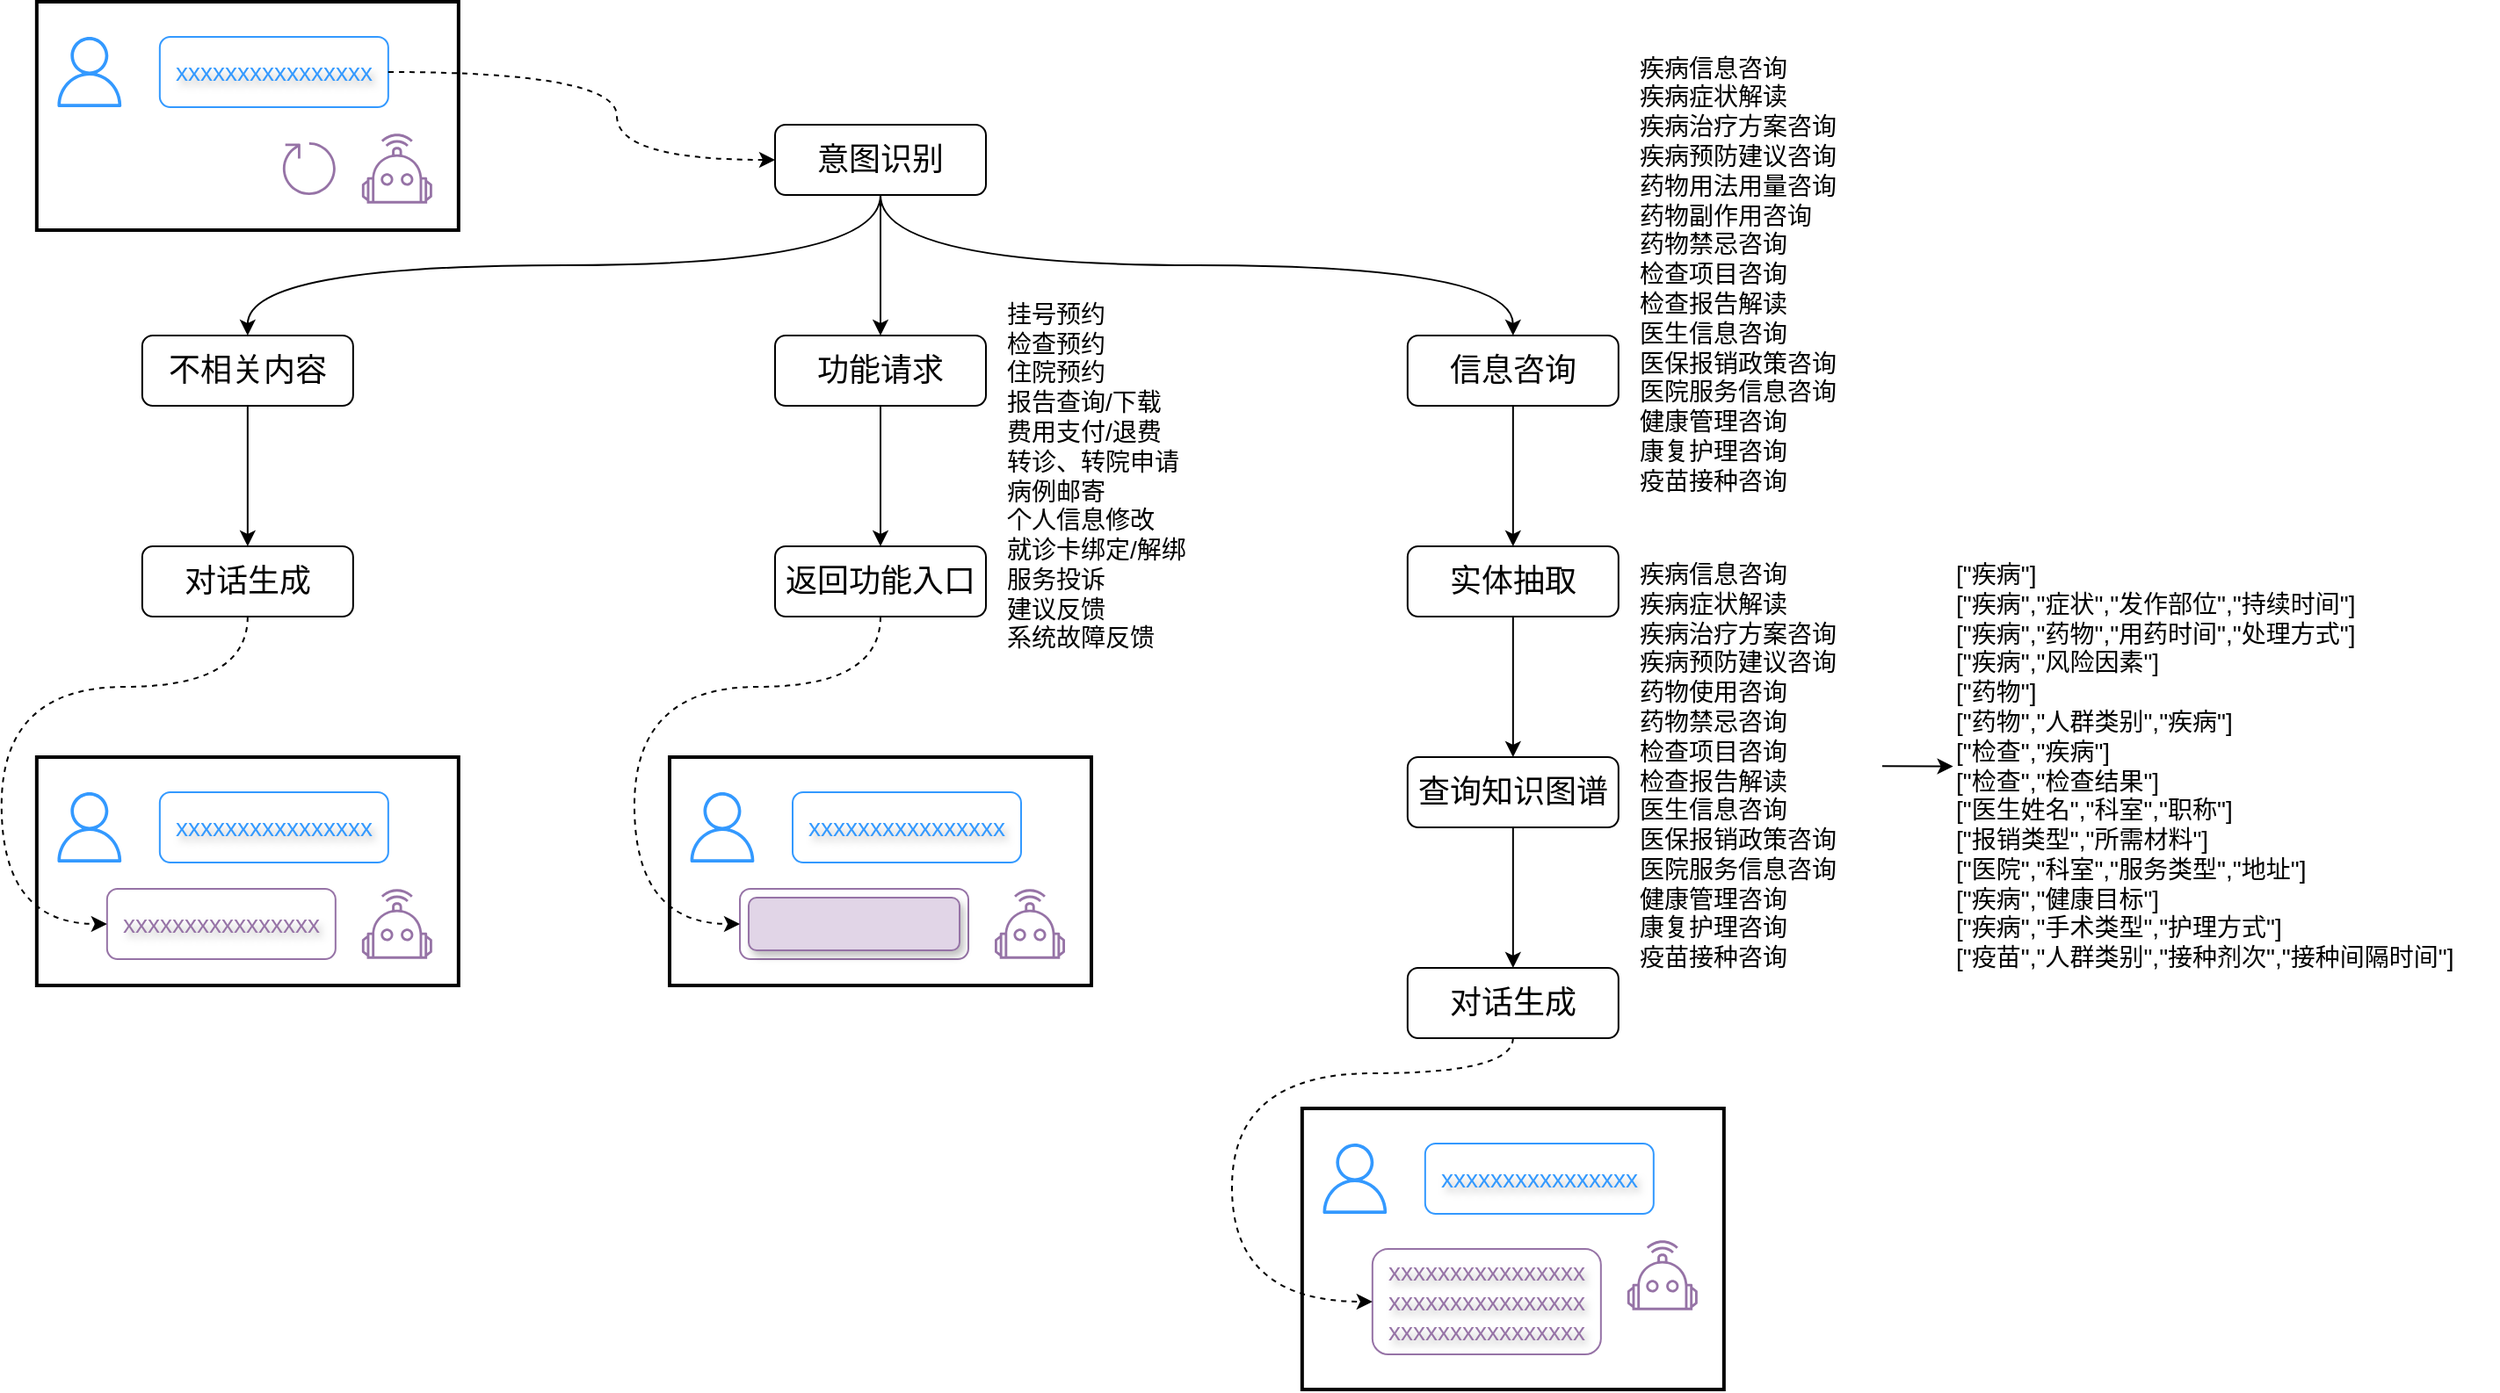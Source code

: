 <mxfile>
    <diagram id="wsW8PB_hHRc0xUcXax_W" name="Page-1">
        <mxGraphModel dx="739" dy="473" grid="1" gridSize="10" guides="1" tooltips="1" connect="1" arrows="1" fold="1" page="1" pageScale="1" pageWidth="4681" pageHeight="3300" math="0" shadow="0">
            <root>
                <mxCell id="0"/>
                <mxCell id="1" parent="0"/>
                <mxCell id="48" style="edgeStyle=orthogonalEdgeStyle;html=1;entryX=0.5;entryY=0;entryDx=0;entryDy=0;curved=1;exitX=0.5;exitY=1;exitDx=0;exitDy=0;" parent="1" source="42" target="43" edge="1">
                    <mxGeometry relative="1" as="geometry"/>
                </mxCell>
                <mxCell id="49" style="edgeStyle=orthogonalEdgeStyle;html=1;entryX=0.5;entryY=0;entryDx=0;entryDy=0;curved=1;" parent="1" source="42" target="46" edge="1">
                    <mxGeometry relative="1" as="geometry"/>
                </mxCell>
                <mxCell id="50" style="edgeStyle=orthogonalEdgeStyle;html=1;entryX=0.5;entryY=0;entryDx=0;entryDy=0;curved=1;exitX=0.5;exitY=1;exitDx=0;exitDy=0;" parent="1" source="42" target="47" edge="1">
                    <mxGeometry relative="1" as="geometry"/>
                </mxCell>
                <mxCell id="42" value="意图识别" style="rounded=1;whiteSpace=wrap;html=1;fontSize=18;" parent="1" vertex="1">
                    <mxGeometry x="800" y="640" width="120" height="40" as="geometry"/>
                </mxCell>
                <mxCell id="52" style="edgeStyle=none;html=1;entryX=0.5;entryY=0;entryDx=0;entryDy=0;" parent="1" source="43" target="51" edge="1">
                    <mxGeometry relative="1" as="geometry"/>
                </mxCell>
                <mxCell id="43" value="不相关内容" style="rounded=1;whiteSpace=wrap;html=1;fontSize=18;" parent="1" vertex="1">
                    <mxGeometry x="439.92" y="760" width="120" height="40" as="geometry"/>
                </mxCell>
                <mxCell id="54" style="edgeStyle=none;html=1;entryX=0.5;entryY=0;entryDx=0;entryDy=0;" parent="1" source="46" target="53" edge="1">
                    <mxGeometry relative="1" as="geometry"/>
                </mxCell>
                <mxCell id="46" value="功能请求" style="rounded=1;whiteSpace=wrap;html=1;fontSize=18;" parent="1" vertex="1">
                    <mxGeometry x="800" y="760" width="120" height="40" as="geometry"/>
                </mxCell>
                <mxCell id="56" style="edgeStyle=none;html=1;entryX=0.5;entryY=0;entryDx=0;entryDy=0;" parent="1" source="47" target="55" edge="1">
                    <mxGeometry relative="1" as="geometry"/>
                </mxCell>
                <mxCell id="47" value="信息咨询" style="rounded=1;whiteSpace=wrap;html=1;fontSize=18;" parent="1" vertex="1">
                    <mxGeometry x="1159.92" y="760" width="120" height="40" as="geometry"/>
                </mxCell>
                <mxCell id="51" value="对话生成" style="rounded=1;whiteSpace=wrap;html=1;fontSize=18;" parent="1" vertex="1">
                    <mxGeometry x="439.92" y="880" width="120" height="40" as="geometry"/>
                </mxCell>
                <mxCell id="53" value="返回功能入口" style="rounded=1;whiteSpace=wrap;html=1;fontSize=18;" parent="1" vertex="1">
                    <mxGeometry x="800" y="880" width="120" height="40" as="geometry"/>
                </mxCell>
                <mxCell id="59" style="edgeStyle=none;html=1;entryX=0.5;entryY=0;entryDx=0;entryDy=0;" parent="1" source="55" target="57" edge="1">
                    <mxGeometry relative="1" as="geometry"/>
                </mxCell>
                <mxCell id="55" value="实体抽取" style="rounded=1;whiteSpace=wrap;html=1;fontSize=18;" parent="1" vertex="1">
                    <mxGeometry x="1159.92" y="880" width="120" height="40" as="geometry"/>
                </mxCell>
                <mxCell id="60" style="edgeStyle=none;html=1;entryX=0.5;entryY=0;entryDx=0;entryDy=0;" parent="1" source="57" target="58" edge="1">
                    <mxGeometry relative="1" as="geometry"/>
                </mxCell>
                <mxCell id="57" value="查询知识图谱" style="rounded=1;whiteSpace=wrap;html=1;fontSize=18;" parent="1" vertex="1">
                    <mxGeometry x="1159.92" y="1000" width="120" height="40" as="geometry"/>
                </mxCell>
                <mxCell id="58" value="对话生成" style="rounded=1;whiteSpace=wrap;html=1;fontSize=18;" parent="1" vertex="1">
                    <mxGeometry x="1159.92" y="1120" width="120" height="40" as="geometry"/>
                </mxCell>
                <mxCell id="88" value="&lt;div&gt;&lt;font style=&quot;color: rgb(0, 0, 0);&quot;&gt;疾病信息咨询&lt;/font&gt;&lt;/div&gt;&lt;font style=&quot;color: rgb(0, 0, 0);&quot;&gt;疾病症状解读&lt;br&gt;疾病治疗方案&lt;/font&gt;&lt;span style=&quot;color: rgb(0, 0, 0);&quot;&gt;咨询&lt;/span&gt;&lt;div&gt;&lt;font style=&quot;color: rgb(0, 0, 0);&quot;&gt;疾病预防建议&lt;span style=&quot;color: rgb(0, 0, 0);&quot;&gt;咨询&lt;/span&gt;&lt;br&gt;&lt;/font&gt;&lt;div&gt;&lt;font style=&quot;color: rgb(0, 0, 0);&quot;&gt;药物用法用量&lt;/font&gt;&lt;span style=&quot;background-color: transparent; color: rgb(0, 0, 0);&quot;&gt;咨询&lt;/span&gt;&lt;/div&gt;&lt;/div&gt;&lt;div&gt;&lt;font style=&quot;color: rgb(0, 0, 0);&quot;&gt;药物副作用&lt;/font&gt;&lt;span style=&quot;background-color: transparent; color: rgb(0, 0, 0);&quot;&gt;咨询&lt;/span&gt;&lt;/div&gt;&lt;div&gt;&lt;font style=&quot;color: rgb(0, 0, 0);&quot;&gt;药物禁忌&lt;/font&gt;&lt;span style=&quot;background-color: transparent; color: rgb(0, 0, 0);&quot;&gt;咨询&lt;/span&gt;&lt;/div&gt;&lt;div&gt;&lt;font style=&quot;color: rgb(0, 0, 0);&quot;&gt;检查项目咨询&lt;/font&gt;&lt;/div&gt;&lt;div&gt;&lt;font style=&quot;color: rgb(0, 0, 0);&quot;&gt;检查报告解读&lt;/font&gt;&lt;/div&gt;&lt;div&gt;&lt;font style=&quot;color: rgb(0, 0, 0);&quot;&gt;医生信息&lt;/font&gt;&lt;span style=&quot;background-color: transparent; color: rgb(0, 0, 0);&quot;&gt;咨询&lt;/span&gt;&lt;/div&gt;&lt;div&gt;&lt;font style=&quot;color: rgb(0, 0, 0);&quot;&gt;医保报销政策&lt;/font&gt;&lt;span style=&quot;background-color: transparent; color: rgb(0, 0, 0);&quot;&gt;咨询&lt;/span&gt;&lt;/div&gt;&lt;div&gt;&lt;font style=&quot;color: rgb(0, 0, 0);&quot;&gt;医院服务信息&lt;/font&gt;&lt;span style=&quot;background-color: transparent; color: rgb(0, 0, 0);&quot;&gt;咨询&lt;/span&gt;&lt;/div&gt;&lt;div&gt;&lt;font style=&quot;color: rgb(0, 0, 0);&quot;&gt;健康管理&lt;/font&gt;&lt;span style=&quot;background-color: transparent; color: rgb(0, 0, 0);&quot;&gt;咨询&lt;/span&gt;&lt;/div&gt;&lt;div&gt;&lt;font style=&quot;color: rgb(0, 0, 0);&quot;&gt;康复护理咨询&lt;/font&gt;&lt;/div&gt;&lt;div&gt;&lt;font style=&quot;color: rgb(0, 0, 0);&quot;&gt;疫苗接种咨询&lt;/font&gt;&lt;/div&gt;" style="text;html=1;align=left;verticalAlign=middle;resizable=0;points=[];autosize=1;strokeColor=none;fillColor=none;fontColor=#000000;fontSize=14;" parent="1" vertex="1">
                    <mxGeometry x="1290" y="590" width="140" height="270" as="geometry"/>
                </mxCell>
                <mxCell id="89" value="&lt;font style=&quot;color: rgb(0, 0, 0);&quot;&gt;挂号预约&lt;/font&gt;&lt;div&gt;&lt;font style=&quot;color: rgb(0, 0, 0);&quot;&gt;检查预约&lt;/font&gt;&lt;/div&gt;&lt;div&gt;&lt;font style=&quot;color: rgb(0, 0, 0);&quot;&gt;住院预约&lt;/font&gt;&lt;/div&gt;&lt;div&gt;&lt;font style=&quot;color: rgb(0, 0, 0);&quot;&gt;报告查询/下载&lt;/font&gt;&lt;/div&gt;&lt;div&gt;&lt;font style=&quot;color: rgb(0, 0, 0);&quot;&gt;费用支付/退费&lt;/font&gt;&lt;/div&gt;&lt;div&gt;&lt;font&gt;&lt;font style=&quot;&quot;&gt;&lt;font style=&quot;color: rgb(0, 0, 0);&quot;&gt;转诊、转院申请&lt;/font&gt;&lt;br&gt;&lt;/font&gt;&lt;font style=&quot;color: rgb(0, 0, 0);&quot;&gt;病例邮寄&lt;/font&gt;&lt;/font&gt;&lt;/div&gt;&lt;div&gt;&lt;span style=&quot;background-color: transparent;&quot;&gt;&lt;font style=&quot;color: rgb(0, 0, 0);&quot;&gt;个人信息修改&lt;/font&gt;&lt;/span&gt;&lt;/div&gt;&lt;div&gt;&lt;font style=&quot;color: rgb(0, 0, 0);&quot;&gt;就诊卡绑定/解绑&lt;/font&gt;&lt;/div&gt;&lt;div&gt;&lt;font style=&quot;color: rgb(0, 0, 0);&quot;&gt;&lt;div&gt;&lt;font style=&quot;color: rgb(0, 0, 0);&quot;&gt;服务投诉&lt;/font&gt;&lt;/div&gt;&lt;div&gt;&lt;span style=&quot;background-color: transparent;&quot;&gt;建议反馈&lt;/span&gt;&lt;/div&gt;&lt;div&gt;&lt;span style=&quot;color: rgb(0, 0, 0);&quot;&gt;系统故障反馈&lt;/span&gt;&lt;span style=&quot;background-color: transparent;&quot;&gt;&lt;/span&gt;&lt;/div&gt;&lt;/font&gt;&lt;/div&gt;" style="text;html=1;align=left;verticalAlign=middle;resizable=0;points=[];autosize=1;strokeColor=none;fillColor=none;fontSize=14;" parent="1" vertex="1">
                    <mxGeometry x="930" y="730" width="130" height="220" as="geometry"/>
                </mxCell>
                <mxCell id="94" value="" style="group" parent="1" vertex="1" connectable="0">
                    <mxGeometry x="379.92" y="570" width="240" height="130" as="geometry"/>
                </mxCell>
                <mxCell id="25" value="" style="rounded=0;whiteSpace=wrap;html=1;strokeWidth=2;" parent="94" vertex="1">
                    <mxGeometry width="240" height="130" as="geometry"/>
                </mxCell>
                <mxCell id="29" value="xxxxxxxxxxxxxxxx" style="rounded=1;whiteSpace=wrap;html=1;fillColor=none;strokeColor=light-dark(#3399ff, #5c79a3);fontColor=light-dark(#3399ff, #ededed);fontSize=14;textShadow=1;" parent="94" vertex="1">
                    <mxGeometry x="70" y="20" width="130" height="40" as="geometry"/>
                </mxCell>
                <mxCell id="33" value="" style="sketch=0;outlineConnect=0;fillColor=#3399FF;strokeColor=default;dashed=0;verticalLabelPosition=bottom;verticalAlign=top;align=center;html=1;fontSize=12;fontStyle=0;aspect=fixed;pointerEvents=1;shape=mxgraph.aws4.user;strokeWidth=1;" parent="94" vertex="1">
                    <mxGeometry x="9.997" y="20" width="40" height="40" as="geometry"/>
                </mxCell>
                <mxCell id="36" value="" style="sketch=0;points=[[0,0,0],[0.25,0,0],[0.5,0,0],[0.75,0,0],[1,0,0],[0,1,0],[0.25,1,0],[0.5,1,0],[0.75,1,0],[1,1,0],[0,0.25,0],[0,0.5,0],[0,0.75,0],[1,0.25,0],[1,0.5,0],[1,0.75,0]];outlineConnect=0;dashed=0;verticalLabelPosition=bottom;verticalAlign=top;align=center;html=1;fontSize=12;fontStyle=0;aspect=fixed;shape=mxgraph.aws4.resourceIcon;resIcon=mxgraph.aws4.robotics;fillColor=none;strokeColor=#9673a6;" parent="94" vertex="1">
                    <mxGeometry x="179.998" y="70" width="50" height="50" as="geometry"/>
                </mxCell>
                <mxCell id="39" value="" style="sketch=0;outlineConnect=0;fillColor=light-dark(#9673a6, #392f3f);strokeColor=#9673a6;dashed=0;verticalLabelPosition=bottom;verticalAlign=top;align=center;html=1;fontSize=12;fontStyle=0;aspect=fixed;pointerEvents=1;shape=mxgraph.aws4.recover;" parent="94" vertex="1">
                    <mxGeometry x="140.0" y="80" width="30" height="30" as="geometry"/>
                </mxCell>
                <mxCell id="41" style="edgeStyle=orthogonalEdgeStyle;html=1;exitX=1;exitY=0.5;exitDx=0;exitDy=0;dashed=1;curved=1;" parent="1" source="29" edge="1">
                    <mxGeometry relative="1" as="geometry">
                        <mxPoint x="800" y="660" as="targetPoint"/>
                        <Array as="points">
                            <mxPoint x="710" y="610"/>
                            <mxPoint x="710" y="660"/>
                        </Array>
                    </mxGeometry>
                </mxCell>
                <mxCell id="107" value="" style="group" parent="1" vertex="1" connectable="0">
                    <mxGeometry x="379.92" y="1000" width="240" height="130" as="geometry"/>
                </mxCell>
                <mxCell id="96" value="" style="rounded=0;whiteSpace=wrap;html=1;strokeWidth=2;" parent="107" vertex="1">
                    <mxGeometry width="240" height="130" as="geometry"/>
                </mxCell>
                <mxCell id="97" value="xxxxxxxxxxxxxxxx" style="rounded=1;whiteSpace=wrap;html=1;fillColor=none;strokeColor=light-dark(#3399ff, #5c79a3);fontColor=light-dark(#3399ff, #ededed);fontSize=14;textShadow=1;" parent="107" vertex="1">
                    <mxGeometry x="70" y="20" width="130" height="40" as="geometry"/>
                </mxCell>
                <mxCell id="98" value="" style="sketch=0;outlineConnect=0;fillColor=#3399FF;strokeColor=default;dashed=0;verticalLabelPosition=bottom;verticalAlign=top;align=center;html=1;fontSize=12;fontStyle=0;aspect=fixed;pointerEvents=1;shape=mxgraph.aws4.user;strokeWidth=1;" parent="107" vertex="1">
                    <mxGeometry x="9.997" y="20" width="40" height="40" as="geometry"/>
                </mxCell>
                <mxCell id="99" value="" style="sketch=0;points=[[0,0,0],[0.25,0,0],[0.5,0,0],[0.75,0,0],[1,0,0],[0,1,0],[0.25,1,0],[0.5,1,0],[0.75,1,0],[1,1,0],[0,0.25,0],[0,0.5,0],[0,0.75,0],[1,0.25,0],[1,0.5,0],[1,0.75,0]];outlineConnect=0;dashed=0;verticalLabelPosition=bottom;verticalAlign=top;align=center;html=1;fontSize=12;fontStyle=0;aspect=fixed;shape=mxgraph.aws4.resourceIcon;resIcon=mxgraph.aws4.robotics;fillColor=none;strokeColor=#9673a6;" parent="107" vertex="1">
                    <mxGeometry x="179.998" y="70" width="50" height="50" as="geometry"/>
                </mxCell>
                <mxCell id="101" value="xxxxxxxxxxxxxxxx" style="rounded=1;whiteSpace=wrap;html=1;fillColor=none;strokeColor=#9673a6;fontSize=14;textShadow=1;fontColor=light-dark(#9673a6, #ededed);" parent="107" vertex="1">
                    <mxGeometry x="40" y="75" width="130" height="40" as="geometry"/>
                </mxCell>
                <mxCell id="69" style="edgeStyle=orthogonalEdgeStyle;html=1;entryX=0;entryY=0.5;entryDx=0;entryDy=0;curved=1;dashed=1;exitX=0.5;exitY=1;exitDx=0;exitDy=0;" parent="1" source="51" target="101" edge="1">
                    <mxGeometry relative="1" as="geometry">
                        <Array as="points">
                            <mxPoint x="499.92" y="960"/>
                            <mxPoint x="359.92" y="960"/>
                            <mxPoint x="359.92" y="1095"/>
                        </Array>
                        <mxPoint x="456.284" y="1135" as="targetPoint"/>
                    </mxGeometry>
                </mxCell>
                <mxCell id="109" value="" style="group" parent="1" vertex="1" connectable="0">
                    <mxGeometry x="740" y="1000" width="240" height="130" as="geometry"/>
                </mxCell>
                <mxCell id="102" value="" style="rounded=0;whiteSpace=wrap;html=1;strokeWidth=2;" parent="109" vertex="1">
                    <mxGeometry width="240" height="130" as="geometry"/>
                </mxCell>
                <mxCell id="103" value="xxxxxxxxxxxxxxxx" style="rounded=1;whiteSpace=wrap;html=1;fillColor=none;strokeColor=light-dark(#3399ff, #5c79a3);fontColor=light-dark(#3399ff, #ededed);fontSize=14;textShadow=1;" parent="109" vertex="1">
                    <mxGeometry x="70" y="20" width="130" height="40" as="geometry"/>
                </mxCell>
                <mxCell id="104" value="" style="sketch=0;outlineConnect=0;fillColor=#3399FF;strokeColor=default;dashed=0;verticalLabelPosition=bottom;verticalAlign=top;align=center;html=1;fontSize=12;fontStyle=0;aspect=fixed;pointerEvents=1;shape=mxgraph.aws4.user;strokeWidth=1;" parent="109" vertex="1">
                    <mxGeometry x="9.997" y="20" width="40" height="40" as="geometry"/>
                </mxCell>
                <mxCell id="105" value="" style="sketch=0;points=[[0,0,0],[0.25,0,0],[0.5,0,0],[0.75,0,0],[1,0,0],[0,1,0],[0.25,1,0],[0.5,1,0],[0.75,1,0],[1,1,0],[0,0.25,0],[0,0.5,0],[0,0.75,0],[1,0.25,0],[1,0.5,0],[1,0.75,0]];outlineConnect=0;dashed=0;verticalLabelPosition=bottom;verticalAlign=top;align=center;html=1;fontSize=12;fontStyle=0;aspect=fixed;shape=mxgraph.aws4.resourceIcon;resIcon=mxgraph.aws4.robotics;fillColor=none;strokeColor=#9673a6;" parent="109" vertex="1">
                    <mxGeometry x="179.998" y="70" width="50" height="50" as="geometry"/>
                </mxCell>
                <mxCell id="106" value="xxxxxxxxxxxxxxxx" style="rounded=1;whiteSpace=wrap;html=1;fillColor=none;strokeColor=#9673a6;fontSize=14;textShadow=1;fontColor=light-dark(#9673a6, #ededed);" parent="109" vertex="1">
                    <mxGeometry x="40" y="75" width="130" height="40" as="geometry"/>
                </mxCell>
                <mxCell id="108" value="" style="rounded=1;whiteSpace=wrap;html=1;fillColor=#e1d5e7;strokeColor=#9673a6;shadow=1;" parent="109" vertex="1">
                    <mxGeometry x="45" y="80" width="120" height="30" as="geometry"/>
                </mxCell>
                <mxCell id="85" style="edgeStyle=orthogonalEdgeStyle;html=1;entryX=0;entryY=0.5;entryDx=0;entryDy=0;curved=1;dashed=1;" parent="1" source="53" target="106" edge="1">
                    <mxGeometry relative="1" as="geometry">
                        <mxPoint x="860" y="1000" as="targetPoint"/>
                        <Array as="points">
                            <mxPoint x="860" y="960"/>
                            <mxPoint x="720" y="960"/>
                            <mxPoint x="720" y="1095"/>
                        </Array>
                    </mxGeometry>
                </mxCell>
                <mxCell id="116" value="" style="group" parent="1" vertex="1" connectable="0">
                    <mxGeometry x="1099.92" y="1200" width="240" height="160" as="geometry"/>
                </mxCell>
                <mxCell id="111" value="" style="rounded=0;whiteSpace=wrap;html=1;strokeWidth=2;" parent="116" vertex="1">
                    <mxGeometry width="240" height="160" as="geometry"/>
                </mxCell>
                <mxCell id="112" value="xxxxxxxxxxxxxxxx" style="rounded=1;whiteSpace=wrap;html=1;fillColor=none;strokeColor=light-dark(#3399ff, #5c79a3);fontColor=light-dark(#3399ff, #ededed);fontSize=14;textShadow=1;" parent="116" vertex="1">
                    <mxGeometry x="70" y="20" width="130" height="40" as="geometry"/>
                </mxCell>
                <mxCell id="113" value="" style="sketch=0;outlineConnect=0;fillColor=#3399FF;strokeColor=default;dashed=0;verticalLabelPosition=bottom;verticalAlign=top;align=center;html=1;fontSize=12;fontStyle=0;aspect=fixed;pointerEvents=1;shape=mxgraph.aws4.user;strokeWidth=1;" parent="116" vertex="1">
                    <mxGeometry x="9.997" y="20" width="40" height="40" as="geometry"/>
                </mxCell>
                <mxCell id="114" value="" style="sketch=0;points=[[0,0,0],[0.25,0,0],[0.5,0,0],[0.75,0,0],[1,0,0],[0,1,0],[0.25,1,0],[0.5,1,0],[0.75,1,0],[1,1,0],[0,0.25,0],[0,0.5,0],[0,0.75,0],[1,0.25,0],[1,0.5,0],[1,0.75,0]];outlineConnect=0;dashed=0;verticalLabelPosition=bottom;verticalAlign=top;align=center;html=1;fontSize=12;fontStyle=0;aspect=fixed;shape=mxgraph.aws4.resourceIcon;resIcon=mxgraph.aws4.robotics;fillColor=none;strokeColor=#9673a6;" parent="116" vertex="1">
                    <mxGeometry x="179.998" y="70" width="50" height="50" as="geometry"/>
                </mxCell>
                <mxCell id="115" value="xxxxxxxxxxxxxxxx&lt;div&gt;&lt;span style=&quot;color: rgb(150, 115, 166);&quot;&gt;xxxxxxxxxxxxxxxx&lt;/span&gt;&lt;/div&gt;&lt;div&gt;&lt;span style=&quot;color: rgb(150, 115, 166);&quot;&gt;&lt;span style=&quot;color: rgb(150, 115, 166);&quot;&gt;xxxxxxxxxxxxxxxx&lt;/span&gt;&lt;/span&gt;&lt;/div&gt;" style="rounded=1;whiteSpace=wrap;html=1;fillColor=none;strokeColor=#9673a6;fontSize=14;textShadow=1;fontColor=light-dark(#9673a6, #ededed);" parent="116" vertex="1">
                    <mxGeometry x="40" y="80" width="130" height="60" as="geometry"/>
                </mxCell>
                <mxCell id="76" style="edgeStyle=orthogonalEdgeStyle;html=1;entryX=0;entryY=0.5;entryDx=0;entryDy=0;dashed=1;curved=1;" parent="1" source="58" target="115" edge="1">
                    <mxGeometry relative="1" as="geometry">
                        <Array as="points">
                            <mxPoint x="1220" y="1180"/>
                            <mxPoint x="1060" y="1180"/>
                            <mxPoint x="1060" y="1310"/>
                        </Array>
                        <mxPoint x="1176.28" y="1390" as="targetPoint"/>
                    </mxGeometry>
                </mxCell>
                <mxCell id="117" value="&lt;div style=&quot;font-size: 14px;&quot;&gt;&lt;font style=&quot;color: rgb(0, 0, 0);&quot;&gt;[&quot;疾病&quot;]&lt;/font&gt;&lt;/div&gt;&lt;font style=&quot;font-size: 14px;&quot;&gt;&lt;font style=&quot;color: rgb(0, 0, 0);&quot;&gt;&lt;font style=&quot;&quot;&gt;[&quot;疾病&quot;,&quot;&lt;/font&gt;症状&lt;font style=&quot;&quot;&gt;&quot;,&quot;&lt;span style=&quot;color: rgb(0, 0, 0);&quot;&gt;发作部位&lt;/span&gt;&quot;,&quot;&lt;/font&gt;持续时间&lt;font style=&quot;&quot;&gt;&quot;&lt;/font&gt;&lt;font style=&quot;&quot;&gt;]&lt;/font&gt;&lt;/font&gt;&lt;br&gt;&lt;font style=&quot;color: light-dark(rgb(0, 0, 0), rgb(237, 237, 237));&quot;&gt;[&quot;疾病&quot;&lt;span style=&quot;color: rgb(0, 0, 0);&quot;&gt;,&quot;药物&quot;&lt;/span&gt;&lt;span style=&quot;color: rgb(0, 0, 0);&quot;&gt;,&quot;用药时间&quot;&lt;/span&gt;,&quot;处理方式&quot;]&lt;br&gt;&lt;/font&gt;&lt;/font&gt;&lt;div&gt;&lt;font style=&quot;font-size: 14px;&quot;&gt;&lt;font style=&quot;color: rgb(0, 0, 0);&quot;&gt;[&quot;疾病&quot;,&quot;风险因素&quot;]&lt;/font&gt;&lt;br&gt;&lt;/font&gt;&lt;/div&gt;&lt;div&gt;&lt;font style=&quot;font-size: 14px;&quot;&gt;&lt;font style=&quot;color: rgb(0, 0, 0);&quot;&gt;[&quot;药物&quot;]&lt;/font&gt;&lt;/font&gt;&lt;/div&gt;&lt;div&gt;&lt;font style=&quot;font-size: 14px;&quot;&gt;&lt;font style=&quot;color: rgb(0, 0, 0);&quot;&gt;[&quot;药物&quot;,&quot;&lt;span style=&quot;color: rgb(0, 0, 0);&quot;&gt;人群类别&lt;/span&gt;&quot;,&quot;疾病&quot;]&lt;/font&gt;&lt;br&gt;&lt;/font&gt;&lt;/div&gt;&lt;div&gt;&lt;font style=&quot;font-size: 14px;&quot;&gt;&lt;font style=&quot;color: rgb(0, 0, 0);&quot;&gt;[&quot;检查&quot;,&quot;疾病&quot;]&lt;/font&gt;&lt;br&gt;&lt;/font&gt;&lt;/div&gt;&lt;div&gt;&lt;font&gt;&lt;font style=&quot;color: light-dark(rgb(0, 0, 0), rgb(237, 237, 237)); font-size: 14px;&quot;&gt;[&quot;&lt;/font&gt;&lt;span style=&quot;font-size: 14px; background-color: transparent;&quot;&gt;&lt;font style=&quot;color: rgb(0, 0, 0);&quot;&gt;检查&lt;/font&gt;&lt;/span&gt;&lt;span style=&quot;color: light-dark(rgb(0, 0, 0), rgb(237, 237, 237)); font-size: 14px; background-color: transparent;&quot;&gt;&quot;,&quot;检查结果&quot;]&lt;/span&gt;&lt;/font&gt;&lt;/div&gt;&lt;div&gt;&lt;font&gt;&lt;font style=&quot;font-size: 14px;&quot;&gt;&lt;font style=&quot;color: rgb(0, 0, 0);&quot;&gt;[&quot;医生姓名&quot;,&quot;科室&quot;,&quot;职称&lt;/font&gt;&lt;/font&gt;&lt;span style=&quot;color: light-dark(rgb(0, 0, 0), rgb(237, 237, 237)); font-size: 14px; background-color: transparent;&quot;&gt;&quot;]&lt;/span&gt;&lt;/font&gt;&lt;/div&gt;&lt;div&gt;&lt;font style=&quot;font-size: 14px; color: rgb(0, 0, 0);&quot;&gt;&lt;font style=&quot;color: rgb(0, 0, 0);&quot;&gt;[&quot;报销类型&quot;,&quot;所需材料&quot;]&lt;/font&gt;&lt;br&gt;&lt;/font&gt;&lt;/div&gt;&lt;div&gt;&lt;font style=&quot;font-size: 14px; color: rgb(0, 0, 0);&quot;&gt;[&quot;医院&quot;,&quot;科室&quot;,&quot;服务类型&quot;,&quot;地址&quot;]&lt;br&gt;&lt;/font&gt;&lt;/div&gt;&lt;div&gt;&lt;font style=&quot;font-size: 14px; color: rgb(0, 0, 0);&quot;&gt;&lt;font style=&quot;color: rgb(0, 0, 0);&quot;&gt;[&quot;疾病&quot;,&quot;健康目标&quot;]&lt;/font&gt;&lt;br&gt;&lt;/font&gt;&lt;/div&gt;&lt;div&gt;&lt;font style=&quot;font-size: 14px;&quot;&gt;&lt;font style=&quot;color: rgb(0, 0, 0);&quot;&gt;[&quot;疾病&quot;,&quot;&lt;span style=&quot;color: rgb(0, 0, 0);&quot;&gt;手术类型&lt;/span&gt;&quot;,&quot;护理方式&quot;]&lt;/font&gt;&lt;br&gt;&lt;/font&gt;&lt;/div&gt;&lt;div&gt;&lt;font style=&quot;font-size: 14px;&quot;&gt;&lt;span style=&quot;&quot;&gt;&lt;font style=&quot;color: rgb(0, 0, 0);&quot;&gt;[&quot;疫苗&quot;,&quot;&lt;/font&gt;&lt;/span&gt;&lt;span style=&quot;color: rgb(0, 0, 0);&quot;&gt;人群类别&lt;/span&gt;&lt;span style=&quot;&quot;&gt;&lt;font style=&quot;color: rgb(0, 0, 0);&quot;&gt;&quot;,&quot;接种剂次&quot;,&quot;接种间隔时间&quot;]&lt;/font&gt;&lt;/span&gt;&lt;br&gt;&lt;/font&gt;&lt;/div&gt;" style="text;html=1;align=left;verticalAlign=middle;resizable=0;points=[];autosize=1;labelBorderColor=none;fontColor=#000000;" parent="1" vertex="1">
                    <mxGeometry x="1470" y="880" width="310" height="250" as="geometry"/>
                </mxCell>
                <mxCell id="118" style="edgeStyle=none;html=1;entryX=0.001;entryY=0.501;entryDx=0;entryDy=0;entryPerimeter=0;fontColor=#000000;" parent="1" source="119" target="117" edge="1">
                    <mxGeometry relative="1" as="geometry">
                        <mxPoint x="1389.92" y="1015.129" as="sourcePoint"/>
                    </mxGeometry>
                </mxCell>
                <mxCell id="119" value="&lt;div&gt;&lt;font style=&quot;color: rgb(0, 0, 0);&quot;&gt;疾病信息咨询&lt;/font&gt;&lt;/div&gt;&lt;font style=&quot;color: rgb(0, 0, 0);&quot;&gt;&lt;font style=&quot;color: rgb(0, 0, 0);&quot;&gt;疾病症状解读&lt;br&gt;疾病治疗方案&lt;/font&gt;&lt;span style=&quot;color: rgb(0, 0, 0);&quot;&gt;咨询&lt;/span&gt;&lt;/font&gt;&lt;div&gt;&lt;font&gt;&lt;font style=&quot;color: rgb(0, 0, 0);&quot;&gt;疾病预防建议&lt;span style=&quot;color: rgb(0, 0, 0);&quot;&gt;咨询&lt;/span&gt;&lt;br&gt;&lt;/font&gt;&lt;/font&gt;&lt;div&gt;&lt;font style=&quot;color: rgb(0, 0, 0);&quot;&gt;&lt;font style=&quot;color: rgb(0, 0, 0);&quot;&gt;药物使用&lt;/font&gt;&lt;/font&gt;&lt;span style=&quot;background-color: transparent;&quot;&gt;咨询&lt;/span&gt;&lt;/div&gt;&lt;/div&gt;&lt;div&gt;&lt;font style=&quot;color: rgb(0, 0, 0);&quot;&gt;&lt;font style=&quot;color: rgb(0, 0, 0);&quot;&gt;药物禁忌&lt;/font&gt;&lt;span style=&quot;background-color: transparent; color: rgb(0, 0, 0);&quot;&gt;咨询&lt;/span&gt;&lt;/font&gt;&lt;/div&gt;&lt;div&gt;&lt;font style=&quot;color: rgb(0, 0, 0);&quot;&gt;检查项目咨询&lt;/font&gt;&lt;/div&gt;&lt;div&gt;&lt;font style=&quot;color: rgb(0, 0, 0);&quot;&gt;检查报告解读&lt;/font&gt;&lt;/div&gt;&lt;div&gt;&lt;font style=&quot;color: rgb(0, 0, 0);&quot;&gt;&lt;font style=&quot;color: rgb(0, 0, 0);&quot;&gt;医生信息&lt;/font&gt;&lt;span style=&quot;background-color: transparent; color: rgb(0, 0, 0);&quot;&gt;咨询&lt;/span&gt;&lt;/font&gt;&lt;/div&gt;&lt;div&gt;&lt;font style=&quot;color: rgb(0, 0, 0);&quot;&gt;&lt;font style=&quot;color: rgb(0, 0, 0);&quot;&gt;医保报销政策&lt;/font&gt;&lt;span style=&quot;background-color: transparent; color: rgb(0, 0, 0);&quot;&gt;咨询&lt;/span&gt;&lt;/font&gt;&lt;/div&gt;&lt;div&gt;&lt;font style=&quot;color: rgb(0, 0, 0);&quot;&gt;&lt;font style=&quot;color: rgb(0, 0, 0);&quot;&gt;医院服务信息&lt;/font&gt;&lt;span style=&quot;background-color: transparent; color: rgb(0, 0, 0);&quot;&gt;咨询&lt;/span&gt;&lt;/font&gt;&lt;/div&gt;&lt;div&gt;&lt;font style=&quot;color: rgb(0, 0, 0);&quot;&gt;&lt;font style=&quot;color: rgb(0, 0, 0);&quot;&gt;健康管理&lt;/font&gt;&lt;span style=&quot;background-color: transparent; color: rgb(0, 0, 0);&quot;&gt;咨询&lt;/span&gt;&lt;/font&gt;&lt;/div&gt;&lt;div&gt;&lt;font style=&quot;color: rgb(0, 0, 0);&quot;&gt;康复护理咨询&lt;/font&gt;&lt;/div&gt;&lt;div&gt;&lt;font style=&quot;color: rgb(0, 0, 0);&quot;&gt;疫苗接种咨询&lt;/font&gt;&lt;/div&gt;" style="text;html=1;align=left;verticalAlign=middle;resizable=0;points=[];autosize=1;strokeColor=none;fillColor=none;fontColor=#000000;fontSize=14;" parent="1" vertex="1">
                    <mxGeometry x="1290" y="880" width="140" height="250" as="geometry"/>
                </mxCell>
            </root>
        </mxGraphModel>
    </diagram>
</mxfile>
